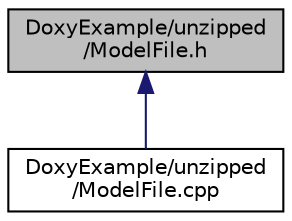 digraph "DoxyExample/unzipped/ModelFile.h"
{
  edge [fontname="Helvetica",fontsize="10",labelfontname="Helvetica",labelfontsize="10"];
  node [fontname="Helvetica",fontsize="10",shape=record];
  Node3 [label="DoxyExample/unzipped\l/ModelFile.h",height=0.2,width=0.4,color="black", fillcolor="grey75", style="filled", fontcolor="black"];
  Node3 -> Node4 [dir="back",color="midnightblue",fontsize="10",style="solid",fontname="Helvetica"];
  Node4 [label="DoxyExample/unzipped\l/ModelFile.cpp",height=0.2,width=0.4,color="black", fillcolor="white", style="filled",URL="$_doxy_example_2unzipped_2_model_file_8cpp.html"];
}
